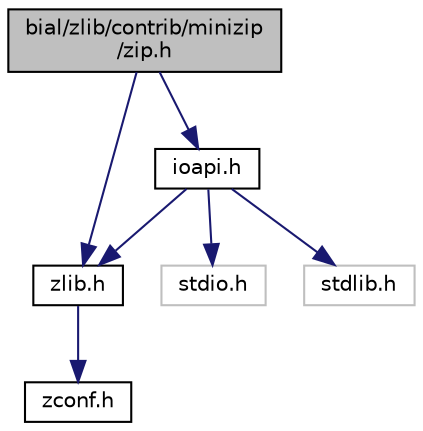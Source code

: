 digraph "bial/zlib/contrib/minizip/zip.h"
{
  edge [fontname="Helvetica",fontsize="10",labelfontname="Helvetica",labelfontsize="10"];
  node [fontname="Helvetica",fontsize="10",shape=record];
  Node1 [label="bial/zlib/contrib/minizip\l/zip.h",height=0.2,width=0.4,color="black", fillcolor="grey75", style="filled", fontcolor="black"];
  Node1 -> Node2 [color="midnightblue",fontsize="10",style="solid",fontname="Helvetica"];
  Node2 [label="zlib.h",height=0.2,width=0.4,color="black", fillcolor="white", style="filled",URL="$zlib_8h.html"];
  Node2 -> Node3 [color="midnightblue",fontsize="10",style="solid",fontname="Helvetica"];
  Node3 [label="zconf.h",height=0.2,width=0.4,color="black", fillcolor="white", style="filled",URL="$zconf_8h.html"];
  Node1 -> Node4 [color="midnightblue",fontsize="10",style="solid",fontname="Helvetica"];
  Node4 [label="ioapi.h",height=0.2,width=0.4,color="black", fillcolor="white", style="filled",URL="$ioapi_8h.html"];
  Node4 -> Node5 [color="midnightblue",fontsize="10",style="solid",fontname="Helvetica"];
  Node5 [label="stdio.h",height=0.2,width=0.4,color="grey75", fillcolor="white", style="filled"];
  Node4 -> Node6 [color="midnightblue",fontsize="10",style="solid",fontname="Helvetica"];
  Node6 [label="stdlib.h",height=0.2,width=0.4,color="grey75", fillcolor="white", style="filled"];
  Node4 -> Node2 [color="midnightblue",fontsize="10",style="solid",fontname="Helvetica"];
}
